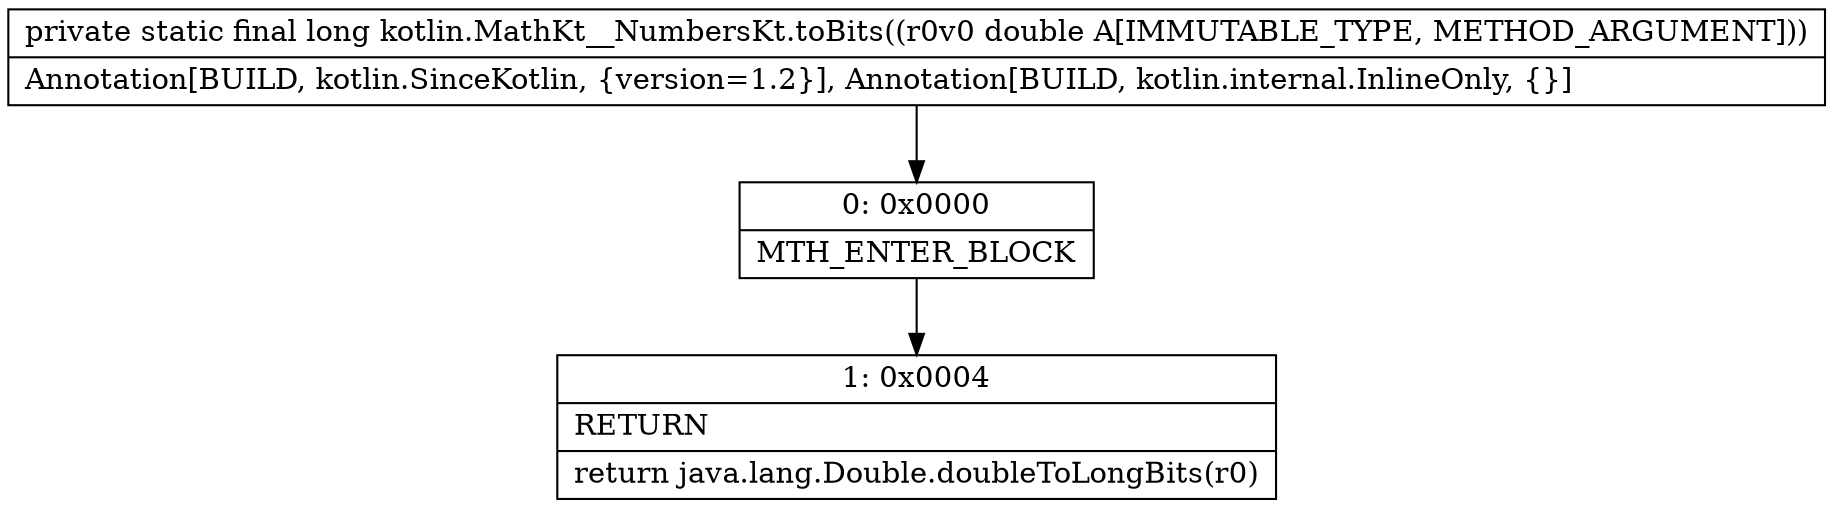 digraph "CFG forkotlin.MathKt__NumbersKt.toBits(D)J" {
Node_0 [shape=record,label="{0\:\ 0x0000|MTH_ENTER_BLOCK\l}"];
Node_1 [shape=record,label="{1\:\ 0x0004|RETURN\l|return java.lang.Double.doubleToLongBits(r0)\l}"];
MethodNode[shape=record,label="{private static final long kotlin.MathKt__NumbersKt.toBits((r0v0 double A[IMMUTABLE_TYPE, METHOD_ARGUMENT]))  | Annotation[BUILD, kotlin.SinceKotlin, \{version=1.2\}], Annotation[BUILD, kotlin.internal.InlineOnly, \{\}]\l}"];
MethodNode -> Node_0;
Node_0 -> Node_1;
}

